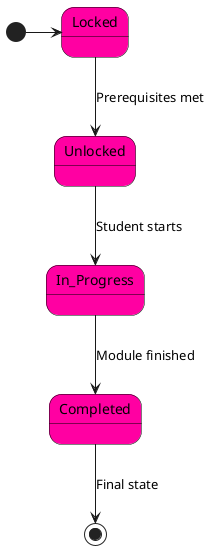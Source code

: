 @startuml Module_States
skinparam BackgroundColor #FFFFFF
skinparam StateFontColor Black
skinparam StateBackgroundColor #FF00A2
skinparam StateBorderColor Black

[*] -> Locked
Locked --> Unlocked : Prerequisites met
Unlocked --> In_Progress : Student starts
In_Progress --> Completed : Module finished
Completed --> [*] : Final state
@enduml
